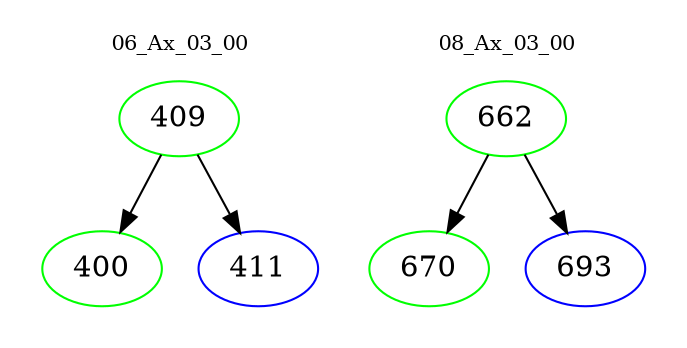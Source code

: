 digraph{
subgraph cluster_0 {
color = white
label = "06_Ax_03_00";
fontsize=10;
T0_409 [label="409", color="green"]
T0_409 -> T0_400 [color="black"]
T0_400 [label="400", color="green"]
T0_409 -> T0_411 [color="black"]
T0_411 [label="411", color="blue"]
}
subgraph cluster_1 {
color = white
label = "08_Ax_03_00";
fontsize=10;
T1_662 [label="662", color="green"]
T1_662 -> T1_670 [color="black"]
T1_670 [label="670", color="green"]
T1_662 -> T1_693 [color="black"]
T1_693 [label="693", color="blue"]
}
}
